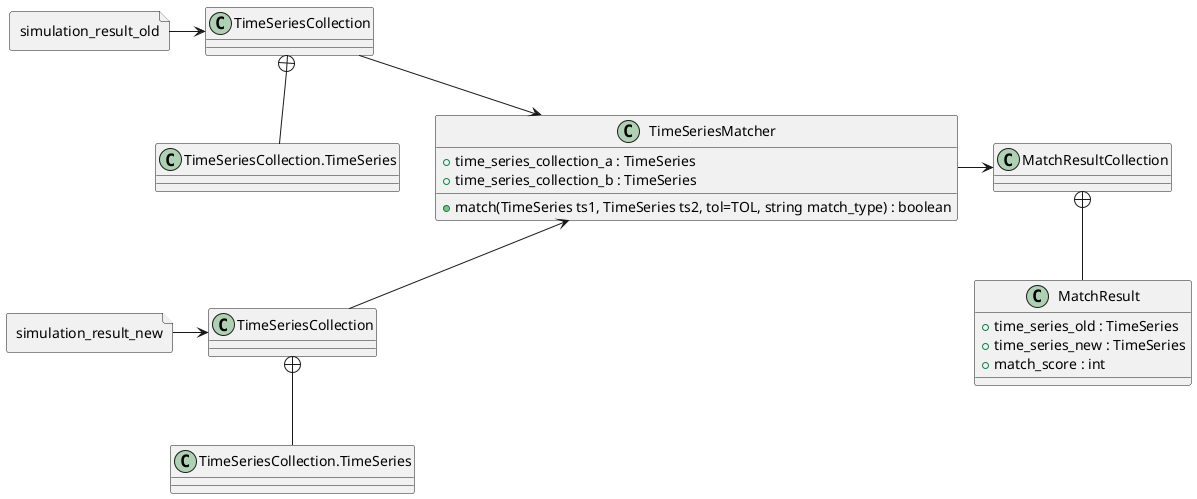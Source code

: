 @startuml
allow_mixing

'old simulation
file simulation_result_old
class "TimeSeriesCollection" as tsc1 {
}
class "TimeSeriesCollection.TimeSeries" as ts1 {
}
simulation_result_old -right-> tsc1
tsc1 +-- ts1

'matcher
class TimeSeriesMatcher {
    +time_series_collection_a : TimeSeries
    +time_series_collection_b : TimeSeries
    +match(TimeSeries ts1, TimeSeries ts2, tol=TOL, string match_type) : boolean
}
class MatchResultCollection {
}
class MatchResult {
    +time_series_old : TimeSeries
    +time_series_new : TimeSeries
    +match_score : int
}
MatchResultCollection +-- MatchResult

'new simulation
file simulation_result_new
class "TimeSeriesCollection" as tsc2 {
}
class "TimeSeriesCollection.TimeSeries" as ts2 {
}
simulation_result_new -right-> tsc2
tsc2 +-- ts2

'formating
simulation_result_old -[hidden]down- simulation_result_new
tsc2 -[hidden]up- ts1
ts1 -[hidden]right- TimeSeriesMatcher
tsc1 -right-> TimeSeriesMatcher
tsc2 -up-> TimeSeriesMatcher
TimeSeriesMatcher -right-> MatchResultCollection


'simulation_result_old -right-> v1
'v1 -right-> c1
'
''file simulation_result_revised
''cloud viper_constructors as v2
''file TimeSeriesCollection as c2 {
''    file TimeSeries as t2
''}
''simulation_result_revised -right-> v2
''v2 -right-> c2
'
'simulation_result_old -[hidden]down- simulation_result_revised
'v1 -[hidden]down- v2
'c1 -[hidden]down- c2

'file unmatched as d1 {
'    file TimeSeriesCollection
'    file Plot
'}
'
'cloud time_series_matching as tsm {
'    cloud cc1 as "Exact match (scale dependent)"
'    cloud cc2 as "Exact match (scale independent)"
'    cloud cc3 as "Pattern match"
'    cloud cc4 as "Category match"
'}
'
'c1 -right-> tsm
'c2 -right-> tsm
'tsm -down-> d1
@enduml